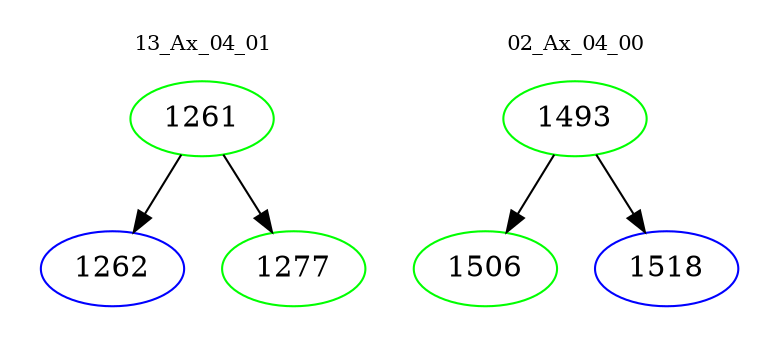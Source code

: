 digraph{
subgraph cluster_0 {
color = white
label = "13_Ax_04_01";
fontsize=10;
T0_1261 [label="1261", color="green"]
T0_1261 -> T0_1262 [color="black"]
T0_1262 [label="1262", color="blue"]
T0_1261 -> T0_1277 [color="black"]
T0_1277 [label="1277", color="green"]
}
subgraph cluster_1 {
color = white
label = "02_Ax_04_00";
fontsize=10;
T1_1493 [label="1493", color="green"]
T1_1493 -> T1_1506 [color="black"]
T1_1506 [label="1506", color="green"]
T1_1493 -> T1_1518 [color="black"]
T1_1518 [label="1518", color="blue"]
}
}
